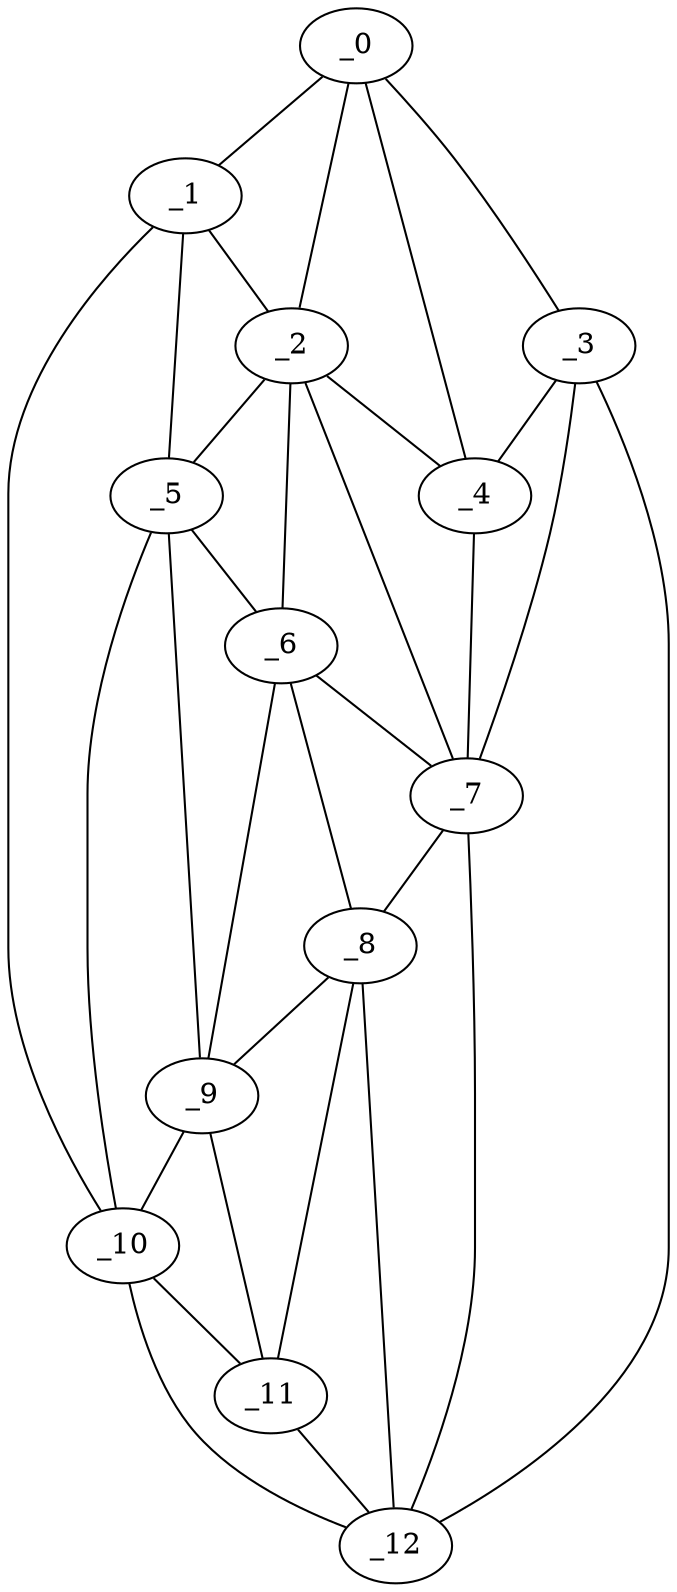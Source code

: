 graph "obj75__180.gxl" {
	_0	 [x=43,
		y=40];
	_1	 [x=45,
		y=48];
	_0 -- _1	 [valence=1];
	_2	 [x=51,
		y=45];
	_0 -- _2	 [valence=2];
	_3	 [x=53,
		y=26];
	_0 -- _3	 [valence=1];
	_4	 [x=57,
		y=34];
	_0 -- _4	 [valence=1];
	_1 -- _2	 [valence=1];
	_5	 [x=59,
		y=55];
	_1 -- _5	 [valence=2];
	_10	 [x=79,
		y=68];
	_1 -- _10	 [valence=1];
	_2 -- _4	 [valence=2];
	_2 -- _5	 [valence=2];
	_6	 [x=61,
		y=48];
	_2 -- _6	 [valence=1];
	_7	 [x=64,
		y=40];
	_2 -- _7	 [valence=2];
	_3 -- _4	 [valence=2];
	_3 -- _7	 [valence=1];
	_12	 [x=98,
		y=59];
	_3 -- _12	 [valence=1];
	_4 -- _7	 [valence=1];
	_5 -- _6	 [valence=2];
	_9	 [x=71,
		y=58];
	_5 -- _9	 [valence=2];
	_5 -- _10	 [valence=1];
	_6 -- _7	 [valence=2];
	_8	 [x=67,
		y=46];
	_6 -- _8	 [valence=2];
	_6 -- _9	 [valence=2];
	_7 -- _8	 [valence=2];
	_7 -- _12	 [valence=2];
	_8 -- _9	 [valence=1];
	_11	 [x=87,
		y=60];
	_8 -- _11	 [valence=2];
	_8 -- _12	 [valence=2];
	_9 -- _10	 [valence=2];
	_9 -- _11	 [valence=2];
	_10 -- _11	 [valence=2];
	_10 -- _12	 [valence=1];
	_11 -- _12	 [valence=2];
}
